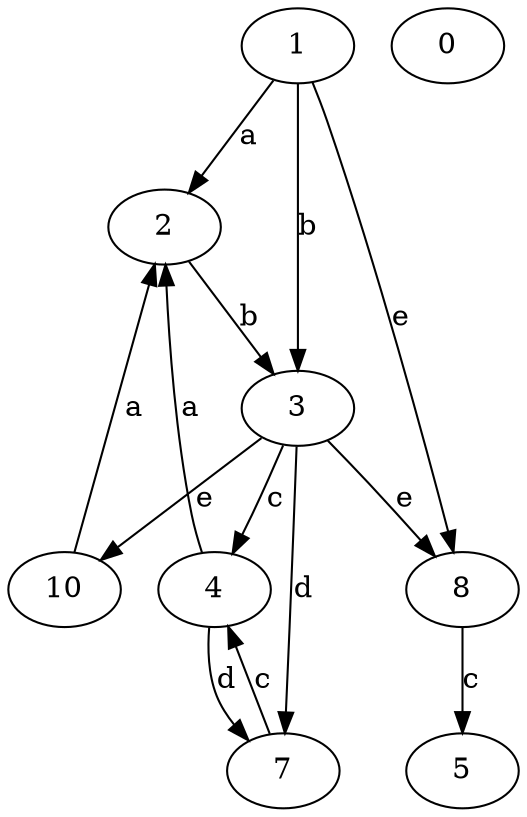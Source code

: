 strict digraph  {
1;
2;
3;
4;
5;
7;
8;
0;
10;
1 -> 2  [label=a];
1 -> 3  [label=b];
1 -> 8  [label=e];
2 -> 3  [label=b];
3 -> 4  [label=c];
3 -> 7  [label=d];
3 -> 8  [label=e];
3 -> 10  [label=e];
4 -> 2  [label=a];
4 -> 7  [label=d];
7 -> 4  [label=c];
8 -> 5  [label=c];
10 -> 2  [label=a];
}

